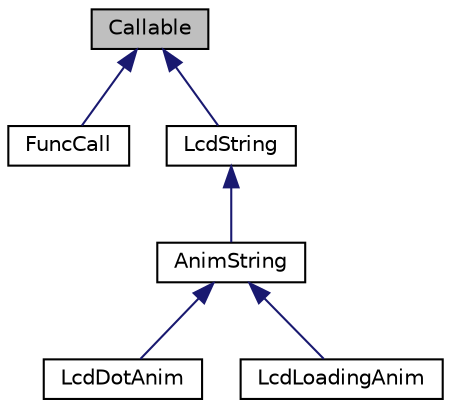 digraph "Callable"
{
 // LATEX_PDF_SIZE
  edge [fontname="Helvetica",fontsize="10",labelfontname="Helvetica",labelfontsize="10"];
  node [fontname="Helvetica",fontsize="10",shape=record];
  Node1 [label="Callable",height=0.2,width=0.4,color="black", fillcolor="grey75", style="filled", fontcolor="black",tooltip=" "];
  Node1 -> Node2 [dir="back",color="midnightblue",fontsize="10",style="solid"];
  Node2 [label="FuncCall",height=0.2,width=0.4,color="black", fillcolor="white", style="filled",URL="$structFuncCall.html",tooltip=" "];
  Node1 -> Node3 [dir="back",color="midnightblue",fontsize="10",style="solid"];
  Node3 [label="LcdString",height=0.2,width=0.4,color="black", fillcolor="white", style="filled",URL="$structLcdString.html",tooltip=" "];
  Node3 -> Node4 [dir="back",color="midnightblue",fontsize="10",style="solid"];
  Node4 [label="AnimString",height=0.2,width=0.4,color="black", fillcolor="white", style="filled",URL="$classAnimString.html",tooltip=" "];
  Node4 -> Node5 [dir="back",color="midnightblue",fontsize="10",style="solid"];
  Node5 [label="LcdDotAnim",height=0.2,width=0.4,color="black", fillcolor="white", style="filled",URL="$classLcdDotAnim.html",tooltip=" "];
  Node4 -> Node6 [dir="back",color="midnightblue",fontsize="10",style="solid"];
  Node6 [label="LcdLoadingAnim",height=0.2,width=0.4,color="black", fillcolor="white", style="filled",URL="$classLcdLoadingAnim.html",tooltip=" "];
}
